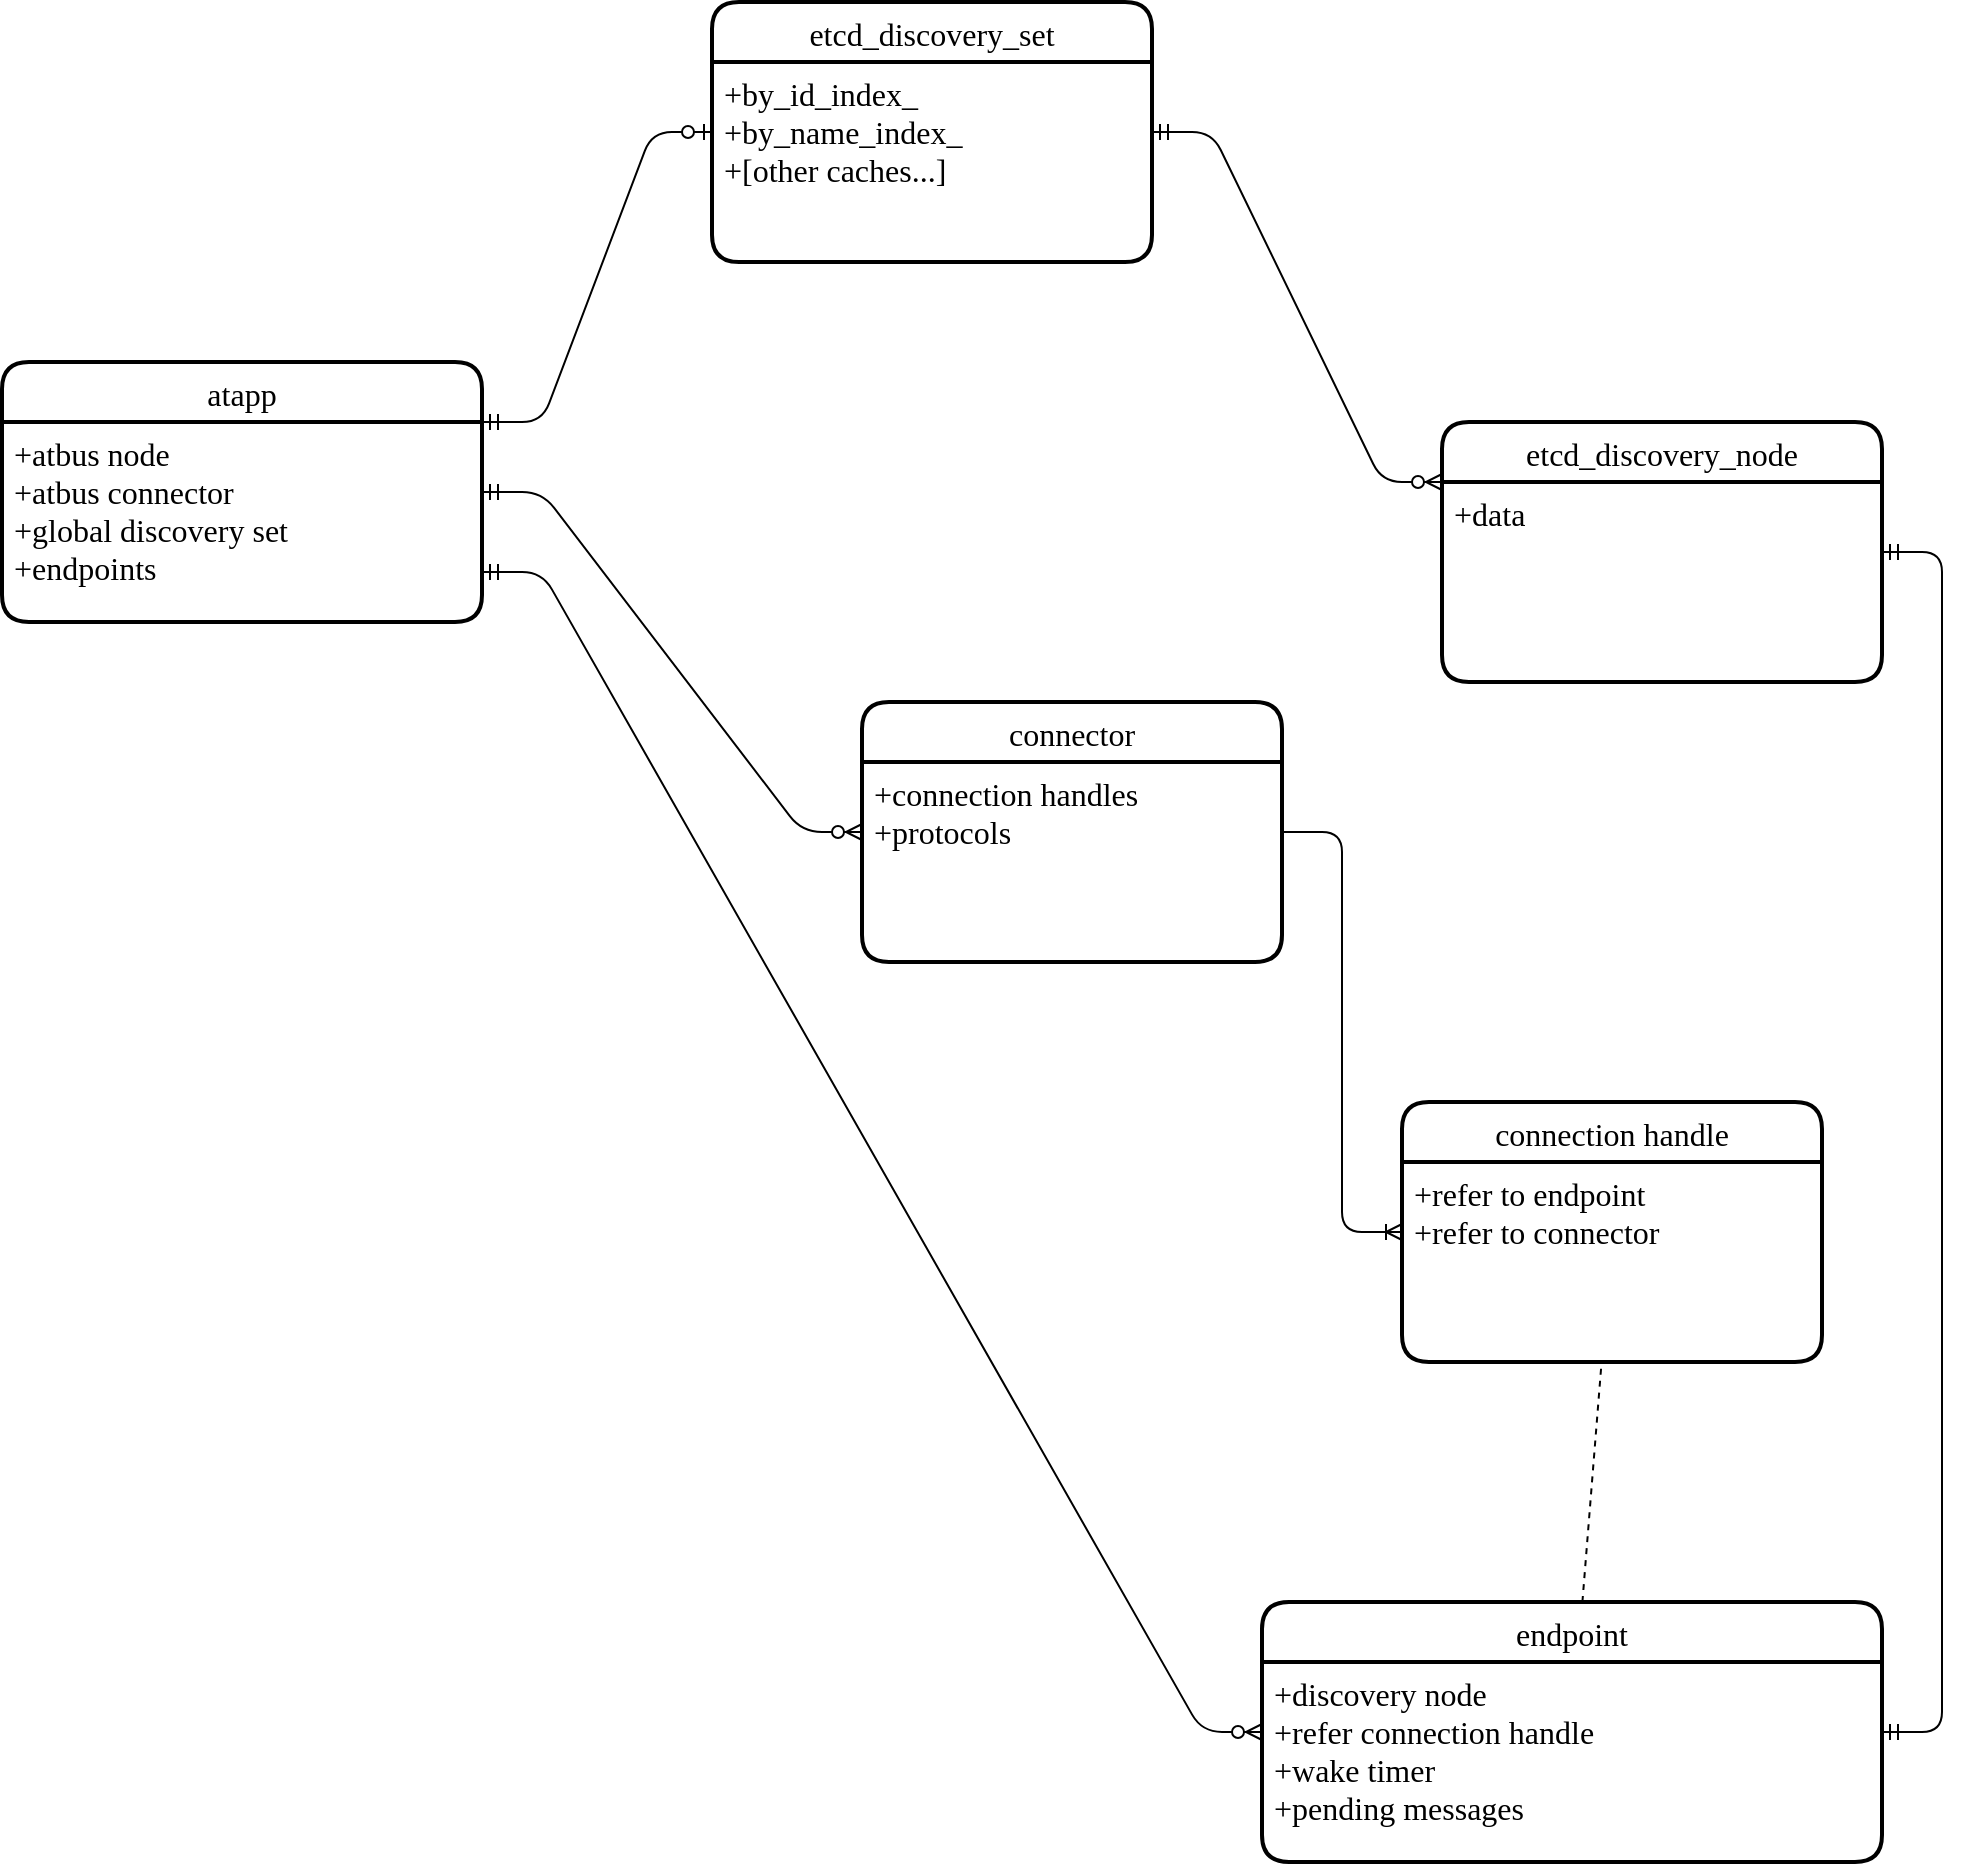 <mxfile version="13.7.3" type="device"><diagram id="R2lEEEUBdFMjLlhIrx00" name="Page-1"><mxGraphModel dx="1938" dy="968" grid="1" gridSize="10" guides="1" tooltips="1" connect="1" arrows="1" fold="1" page="1" pageScale="1" pageWidth="850" pageHeight="1100" math="0" shadow="0" extFonts="Permanent Marker^https://fonts.googleapis.com/css?family=Permanent+Marker"><root><mxCell id="0"/><mxCell id="1" parent="0"/><mxCell id="zO5AnQ1TbRu2LXkUDcRu-14" value="" style="edgeStyle=entityRelationEdgeStyle;fontSize=16;html=1;endArrow=ERzeroToOne;startArrow=ERmandOne;exitX=1;exitY=0;exitDx=0;exitDy=0;fontFamily=Fira Code Retina;labelBackgroundColor=none;" edge="1" parent="1" source="zO5AnQ1TbRu2LXkUDcRu-22" target="zO5AnQ1TbRu2LXkUDcRu-5"><mxGeometry width="100" height="100" relative="1" as="geometry"><mxPoint x="130" y="290" as="sourcePoint"/><mxPoint x="470" y="440" as="targetPoint"/></mxGeometry></mxCell><mxCell id="zO5AnQ1TbRu2LXkUDcRu-15" value="" style="edgeStyle=entityRelationEdgeStyle;fontSize=16;html=1;endArrow=ERzeroToMany;startArrow=ERmandOne;entryX=0;entryY=0;entryDx=0;entryDy=0;fontFamily=Fira Code Retina;labelBackgroundColor=none;" edge="1" parent="1" source="zO5AnQ1TbRu2LXkUDcRu-5" target="zO5AnQ1TbRu2LXkUDcRu-13"><mxGeometry width="100" height="100" relative="1" as="geometry"><mxPoint x="420" y="390" as="sourcePoint"/><mxPoint x="520" y="290" as="targetPoint"/></mxGeometry></mxCell><mxCell id="zO5AnQ1TbRu2LXkUDcRu-16" value="" style="edgeStyle=entityRelationEdgeStyle;fontSize=16;html=1;endArrow=ERzeroToMany;startArrow=ERmandOne;fontFamily=Fira Code Retina;labelBackgroundColor=none;" edge="1" parent="1" source="zO5AnQ1TbRu2LXkUDcRu-21" target="zO5AnQ1TbRu2LXkUDcRu-10"><mxGeometry width="100" height="100" relative="1" as="geometry"><mxPoint x="130" y="290" as="sourcePoint"/><mxPoint x="580" y="470" as="targetPoint"/></mxGeometry></mxCell><mxCell id="zO5AnQ1TbRu2LXkUDcRu-21" value="atapp" style="swimlane;childLayout=stackLayout;horizontal=1;startSize=30;horizontalStack=0;rounded=1;fontSize=16;fontStyle=0;strokeWidth=2;resizeParent=0;resizeLast=1;shadow=0;dashed=0;align=center;fontFamily=Fira Code Retina;labelBackgroundColor=none;" vertex="1" parent="1"><mxGeometry x="-120" y="240" width="240" height="130" as="geometry"/></mxCell><mxCell id="zO5AnQ1TbRu2LXkUDcRu-22" value="+atbus node&#10;+atbus connector&#10;+global discovery set&#10;+endpoints" style="align=left;strokeColor=none;fillColor=none;spacingLeft=4;fontSize=16;verticalAlign=top;resizable=0;rotatable=0;part=1;fontFamily=Fira Code Retina;labelBackgroundColor=none;" vertex="1" parent="zO5AnQ1TbRu2LXkUDcRu-21"><mxGeometry y="30" width="240" height="100" as="geometry"/></mxCell><mxCell id="zO5AnQ1TbRu2LXkUDcRu-25" value="" style="edgeStyle=entityRelationEdgeStyle;fontSize=16;html=1;endArrow=ERzeroToMany;startArrow=ERmandOne;exitX=1;exitY=0.75;exitDx=0;exitDy=0;fontFamily=Fira Code Retina;labelBackgroundColor=none;" edge="1" parent="1" source="zO5AnQ1TbRu2LXkUDcRu-22" target="zO5AnQ1TbRu2LXkUDcRu-23"><mxGeometry width="100" height="100" relative="1" as="geometry"><mxPoint x="130" y="315" as="sourcePoint"/><mxPoint x="200" y="525" as="targetPoint"/></mxGeometry></mxCell><mxCell id="zO5AnQ1TbRu2LXkUDcRu-5" value="etcd_discovery_set" style="swimlane;childLayout=stackLayout;horizontal=1;startSize=30;horizontalStack=0;rounded=1;fontSize=16;fontStyle=0;strokeWidth=2;resizeParent=0;resizeLast=1;shadow=0;dashed=0;align=center;fontFamily=Fira Code Retina;labelBackgroundColor=none;" vertex="1" parent="1"><mxGeometry x="235" y="60" width="220" height="130" as="geometry"/></mxCell><mxCell id="zO5AnQ1TbRu2LXkUDcRu-6" value="+by_id_index_&#10;+by_name_index_&#10;+[other caches...]" style="align=left;strokeColor=none;fillColor=none;spacingLeft=4;fontSize=16;verticalAlign=top;resizable=0;rotatable=0;part=1;fontFamily=Fira Code Retina;labelBackgroundColor=none;" vertex="1" parent="zO5AnQ1TbRu2LXkUDcRu-5"><mxGeometry y="30" width="220" height="100" as="geometry"/></mxCell><mxCell id="zO5AnQ1TbRu2LXkUDcRu-12" value="etcd_discovery_node" style="swimlane;childLayout=stackLayout;horizontal=1;startSize=30;horizontalStack=0;rounded=1;fontSize=16;fontStyle=0;strokeWidth=2;resizeParent=0;resizeLast=1;shadow=0;dashed=0;align=center;fontFamily=Fira Code Retina;labelBackgroundColor=none;" vertex="1" parent="1"><mxGeometry x="600" y="270" width="220" height="130" as="geometry"/></mxCell><mxCell id="zO5AnQ1TbRu2LXkUDcRu-13" value="+data" style="align=left;strokeColor=none;fillColor=none;spacingLeft=4;fontSize=16;verticalAlign=top;resizable=0;rotatable=0;part=1;fontFamily=Fira Code Retina;labelBackgroundColor=none;" vertex="1" parent="zO5AnQ1TbRu2LXkUDcRu-12"><mxGeometry y="30" width="220" height="100" as="geometry"/></mxCell><mxCell id="zO5AnQ1TbRu2LXkUDcRu-26" value="" style="edgeStyle=entityRelationEdgeStyle;fontSize=16;html=1;endArrow=ERmandOne;startArrow=ERmandOne;fontFamily=Fira Code Retina;labelBackgroundColor=none;" edge="1" parent="1" source="zO5AnQ1TbRu2LXkUDcRu-23" target="zO5AnQ1TbRu2LXkUDcRu-12"><mxGeometry width="100" height="100" relative="1" as="geometry"><mxPoint x="-120" y="870" as="sourcePoint"/><mxPoint x="-20" y="770" as="targetPoint"/></mxGeometry></mxCell><mxCell id="zO5AnQ1TbRu2LXkUDcRu-27" value="" style="edgeStyle=entityRelationEdgeStyle;fontSize=16;html=1;endArrow=ERoneToMany;fontFamily=Fira Code Retina;labelBackgroundColor=none;" edge="1" parent="1" source="zO5AnQ1TbRu2LXkUDcRu-10" target="zO5AnQ1TbRu2LXkUDcRu-17"><mxGeometry width="100" height="100" relative="1" as="geometry"><mxPoint x="-120" y="760" as="sourcePoint"/><mxPoint x="510" y="650" as="targetPoint"/></mxGeometry></mxCell><mxCell id="zO5AnQ1TbRu2LXkUDcRu-28" value="" style="endArrow=none;dashed=1;html=1;fontFamily=Fira Code Retina;fontSize=16;labelBackgroundColor=none;" edge="1" parent="1" source="zO5AnQ1TbRu2LXkUDcRu-23" target="zO5AnQ1TbRu2LXkUDcRu-17"><mxGeometry width="50" height="50" relative="1" as="geometry"><mxPoint x="430" y="840" as="sourcePoint"/><mxPoint x="480" y="790" as="targetPoint"/></mxGeometry></mxCell><mxCell id="zO5AnQ1TbRu2LXkUDcRu-10" value="connector" style="swimlane;childLayout=stackLayout;horizontal=1;startSize=30;horizontalStack=0;rounded=1;fontSize=16;fontStyle=0;strokeWidth=2;resizeParent=0;resizeLast=1;shadow=0;dashed=0;align=center;fontFamily=Fira Code Retina;labelBackgroundColor=none;" vertex="1" parent="1"><mxGeometry x="310" y="410" width="210" height="130" as="geometry"/></mxCell><mxCell id="zO5AnQ1TbRu2LXkUDcRu-11" value="+connection handles&#10;+protocols" style="align=left;strokeColor=none;fillColor=none;spacingLeft=4;fontSize=16;verticalAlign=top;resizable=0;rotatable=0;part=1;fontFamily=Fira Code Retina;labelBackgroundColor=none;" vertex="1" parent="zO5AnQ1TbRu2LXkUDcRu-10"><mxGeometry y="30" width="210" height="100" as="geometry"/></mxCell><mxCell id="zO5AnQ1TbRu2LXkUDcRu-17" value="connection handle" style="swimlane;childLayout=stackLayout;horizontal=1;startSize=30;horizontalStack=0;rounded=1;fontSize=16;fontStyle=0;strokeWidth=2;resizeParent=0;resizeLast=1;shadow=0;dashed=0;align=center;fontFamily=Fira Code Retina;labelBackgroundColor=none;" vertex="1" parent="1"><mxGeometry x="580" y="610" width="210" height="130" as="geometry"/></mxCell><mxCell id="zO5AnQ1TbRu2LXkUDcRu-18" value="+refer to endpoint&#10;+refer to connector" style="align=left;strokeColor=none;fillColor=none;spacingLeft=4;fontSize=16;verticalAlign=top;resizable=0;rotatable=0;part=1;fontFamily=Fira Code Retina;labelBackgroundColor=none;" vertex="1" parent="zO5AnQ1TbRu2LXkUDcRu-17"><mxGeometry y="30" width="210" height="100" as="geometry"/></mxCell><mxCell id="zO5AnQ1TbRu2LXkUDcRu-23" value="endpoint" style="swimlane;childLayout=stackLayout;horizontal=1;startSize=30;horizontalStack=0;rounded=1;fontSize=16;fontStyle=0;strokeWidth=2;resizeParent=0;resizeLast=1;shadow=0;dashed=0;align=center;fontFamily=Fira Code Retina;labelBackgroundColor=none;" vertex="1" parent="1"><mxGeometry x="510" y="860" width="310" height="130" as="geometry"/></mxCell><mxCell id="zO5AnQ1TbRu2LXkUDcRu-24" value="+discovery node&#10;+refer connection handle&#10;+wake timer&#10;+pending messages" style="align=left;strokeColor=none;fillColor=none;spacingLeft=4;fontSize=16;verticalAlign=top;resizable=0;rotatable=0;part=1;fontFamily=Fira Code Retina;labelBackgroundColor=none;" vertex="1" parent="zO5AnQ1TbRu2LXkUDcRu-23"><mxGeometry y="30" width="310" height="100" as="geometry"/></mxCell></root></mxGraphModel></diagram></mxfile>